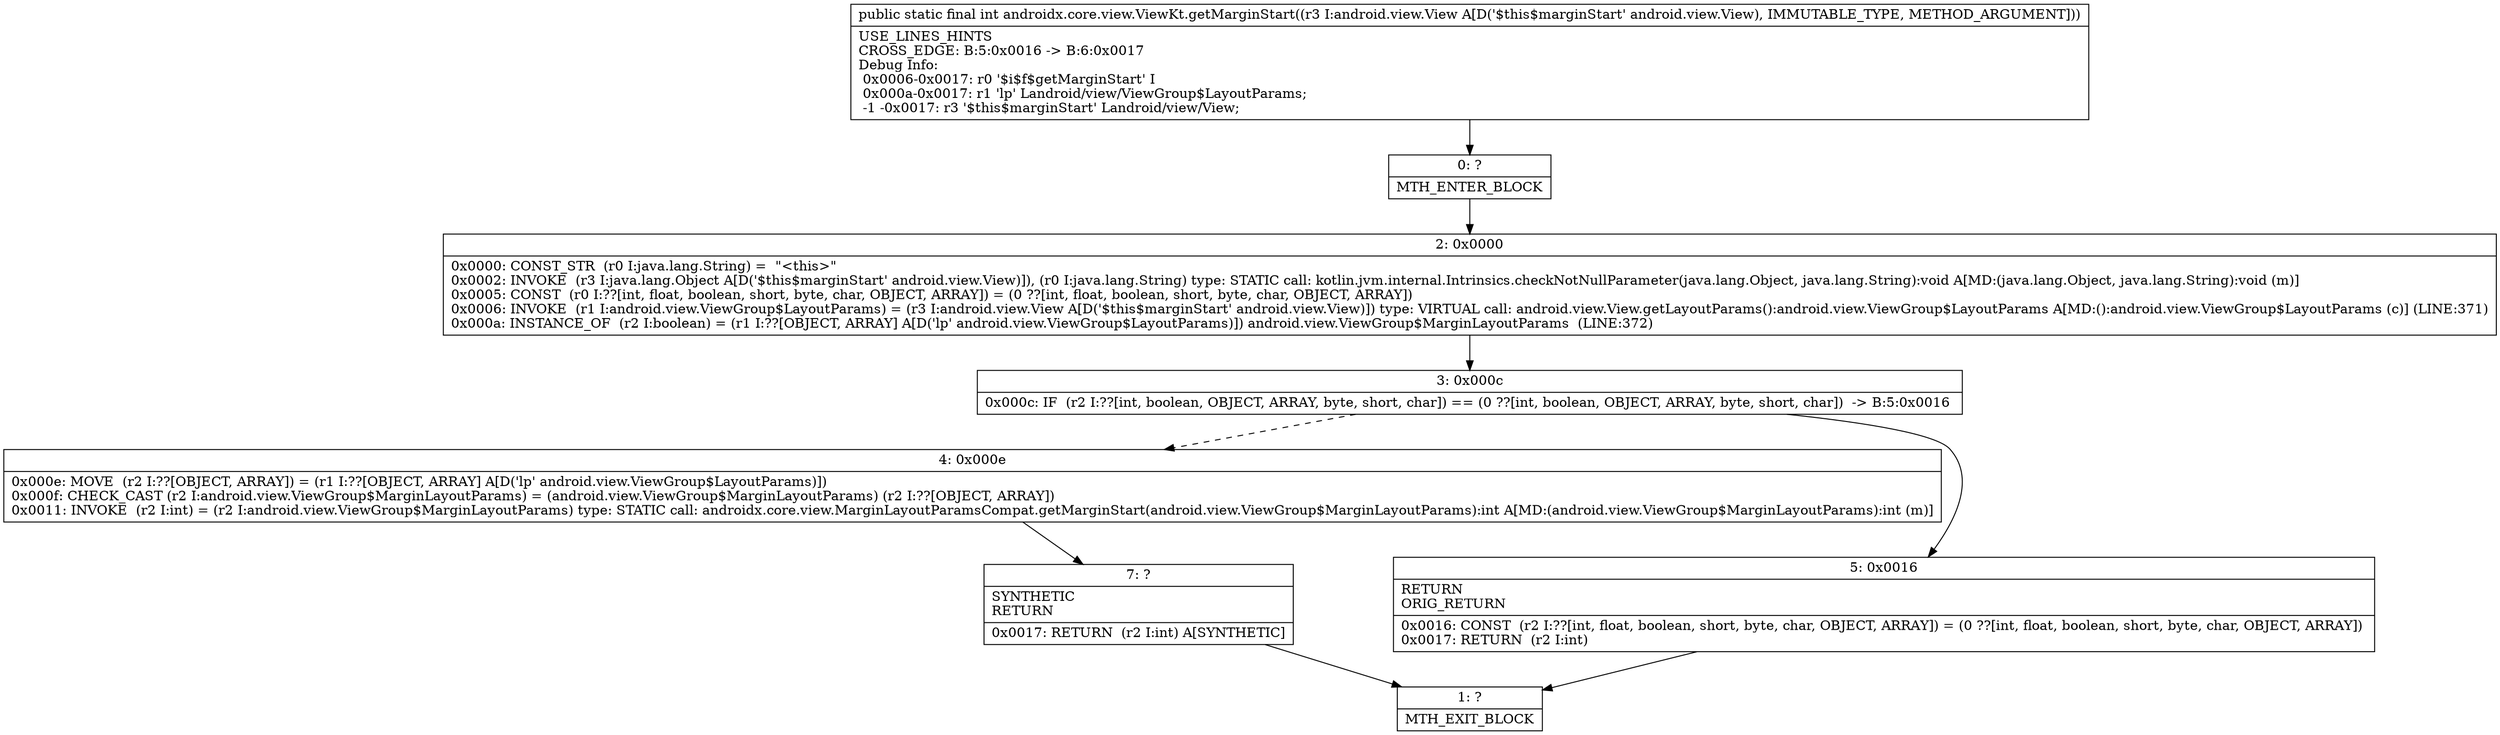 digraph "CFG forandroidx.core.view.ViewKt.getMarginStart(Landroid\/view\/View;)I" {
Node_0 [shape=record,label="{0\:\ ?|MTH_ENTER_BLOCK\l}"];
Node_2 [shape=record,label="{2\:\ 0x0000|0x0000: CONST_STR  (r0 I:java.lang.String) =  \"\<this\>\" \l0x0002: INVOKE  (r3 I:java.lang.Object A[D('$this$marginStart' android.view.View)]), (r0 I:java.lang.String) type: STATIC call: kotlin.jvm.internal.Intrinsics.checkNotNullParameter(java.lang.Object, java.lang.String):void A[MD:(java.lang.Object, java.lang.String):void (m)]\l0x0005: CONST  (r0 I:??[int, float, boolean, short, byte, char, OBJECT, ARRAY]) = (0 ??[int, float, boolean, short, byte, char, OBJECT, ARRAY]) \l0x0006: INVOKE  (r1 I:android.view.ViewGroup$LayoutParams) = (r3 I:android.view.View A[D('$this$marginStart' android.view.View)]) type: VIRTUAL call: android.view.View.getLayoutParams():android.view.ViewGroup$LayoutParams A[MD:():android.view.ViewGroup$LayoutParams (c)] (LINE:371)\l0x000a: INSTANCE_OF  (r2 I:boolean) = (r1 I:??[OBJECT, ARRAY] A[D('lp' android.view.ViewGroup$LayoutParams)]) android.view.ViewGroup$MarginLayoutParams  (LINE:372)\l}"];
Node_3 [shape=record,label="{3\:\ 0x000c|0x000c: IF  (r2 I:??[int, boolean, OBJECT, ARRAY, byte, short, char]) == (0 ??[int, boolean, OBJECT, ARRAY, byte, short, char])  \-\> B:5:0x0016 \l}"];
Node_4 [shape=record,label="{4\:\ 0x000e|0x000e: MOVE  (r2 I:??[OBJECT, ARRAY]) = (r1 I:??[OBJECT, ARRAY] A[D('lp' android.view.ViewGroup$LayoutParams)]) \l0x000f: CHECK_CAST (r2 I:android.view.ViewGroup$MarginLayoutParams) = (android.view.ViewGroup$MarginLayoutParams) (r2 I:??[OBJECT, ARRAY]) \l0x0011: INVOKE  (r2 I:int) = (r2 I:android.view.ViewGroup$MarginLayoutParams) type: STATIC call: androidx.core.view.MarginLayoutParamsCompat.getMarginStart(android.view.ViewGroup$MarginLayoutParams):int A[MD:(android.view.ViewGroup$MarginLayoutParams):int (m)]\l}"];
Node_7 [shape=record,label="{7\:\ ?|SYNTHETIC\lRETURN\l|0x0017: RETURN  (r2 I:int) A[SYNTHETIC]\l}"];
Node_1 [shape=record,label="{1\:\ ?|MTH_EXIT_BLOCK\l}"];
Node_5 [shape=record,label="{5\:\ 0x0016|RETURN\lORIG_RETURN\l|0x0016: CONST  (r2 I:??[int, float, boolean, short, byte, char, OBJECT, ARRAY]) = (0 ??[int, float, boolean, short, byte, char, OBJECT, ARRAY]) \l0x0017: RETURN  (r2 I:int) \l}"];
MethodNode[shape=record,label="{public static final int androidx.core.view.ViewKt.getMarginStart((r3 I:android.view.View A[D('$this$marginStart' android.view.View), IMMUTABLE_TYPE, METHOD_ARGUMENT]))  | USE_LINES_HINTS\lCROSS_EDGE: B:5:0x0016 \-\> B:6:0x0017\lDebug Info:\l  0x0006\-0x0017: r0 '$i$f$getMarginStart' I\l  0x000a\-0x0017: r1 'lp' Landroid\/view\/ViewGroup$LayoutParams;\l  \-1 \-0x0017: r3 '$this$marginStart' Landroid\/view\/View;\l}"];
MethodNode -> Node_0;Node_0 -> Node_2;
Node_2 -> Node_3;
Node_3 -> Node_4[style=dashed];
Node_3 -> Node_5;
Node_4 -> Node_7;
Node_7 -> Node_1;
Node_5 -> Node_1;
}

